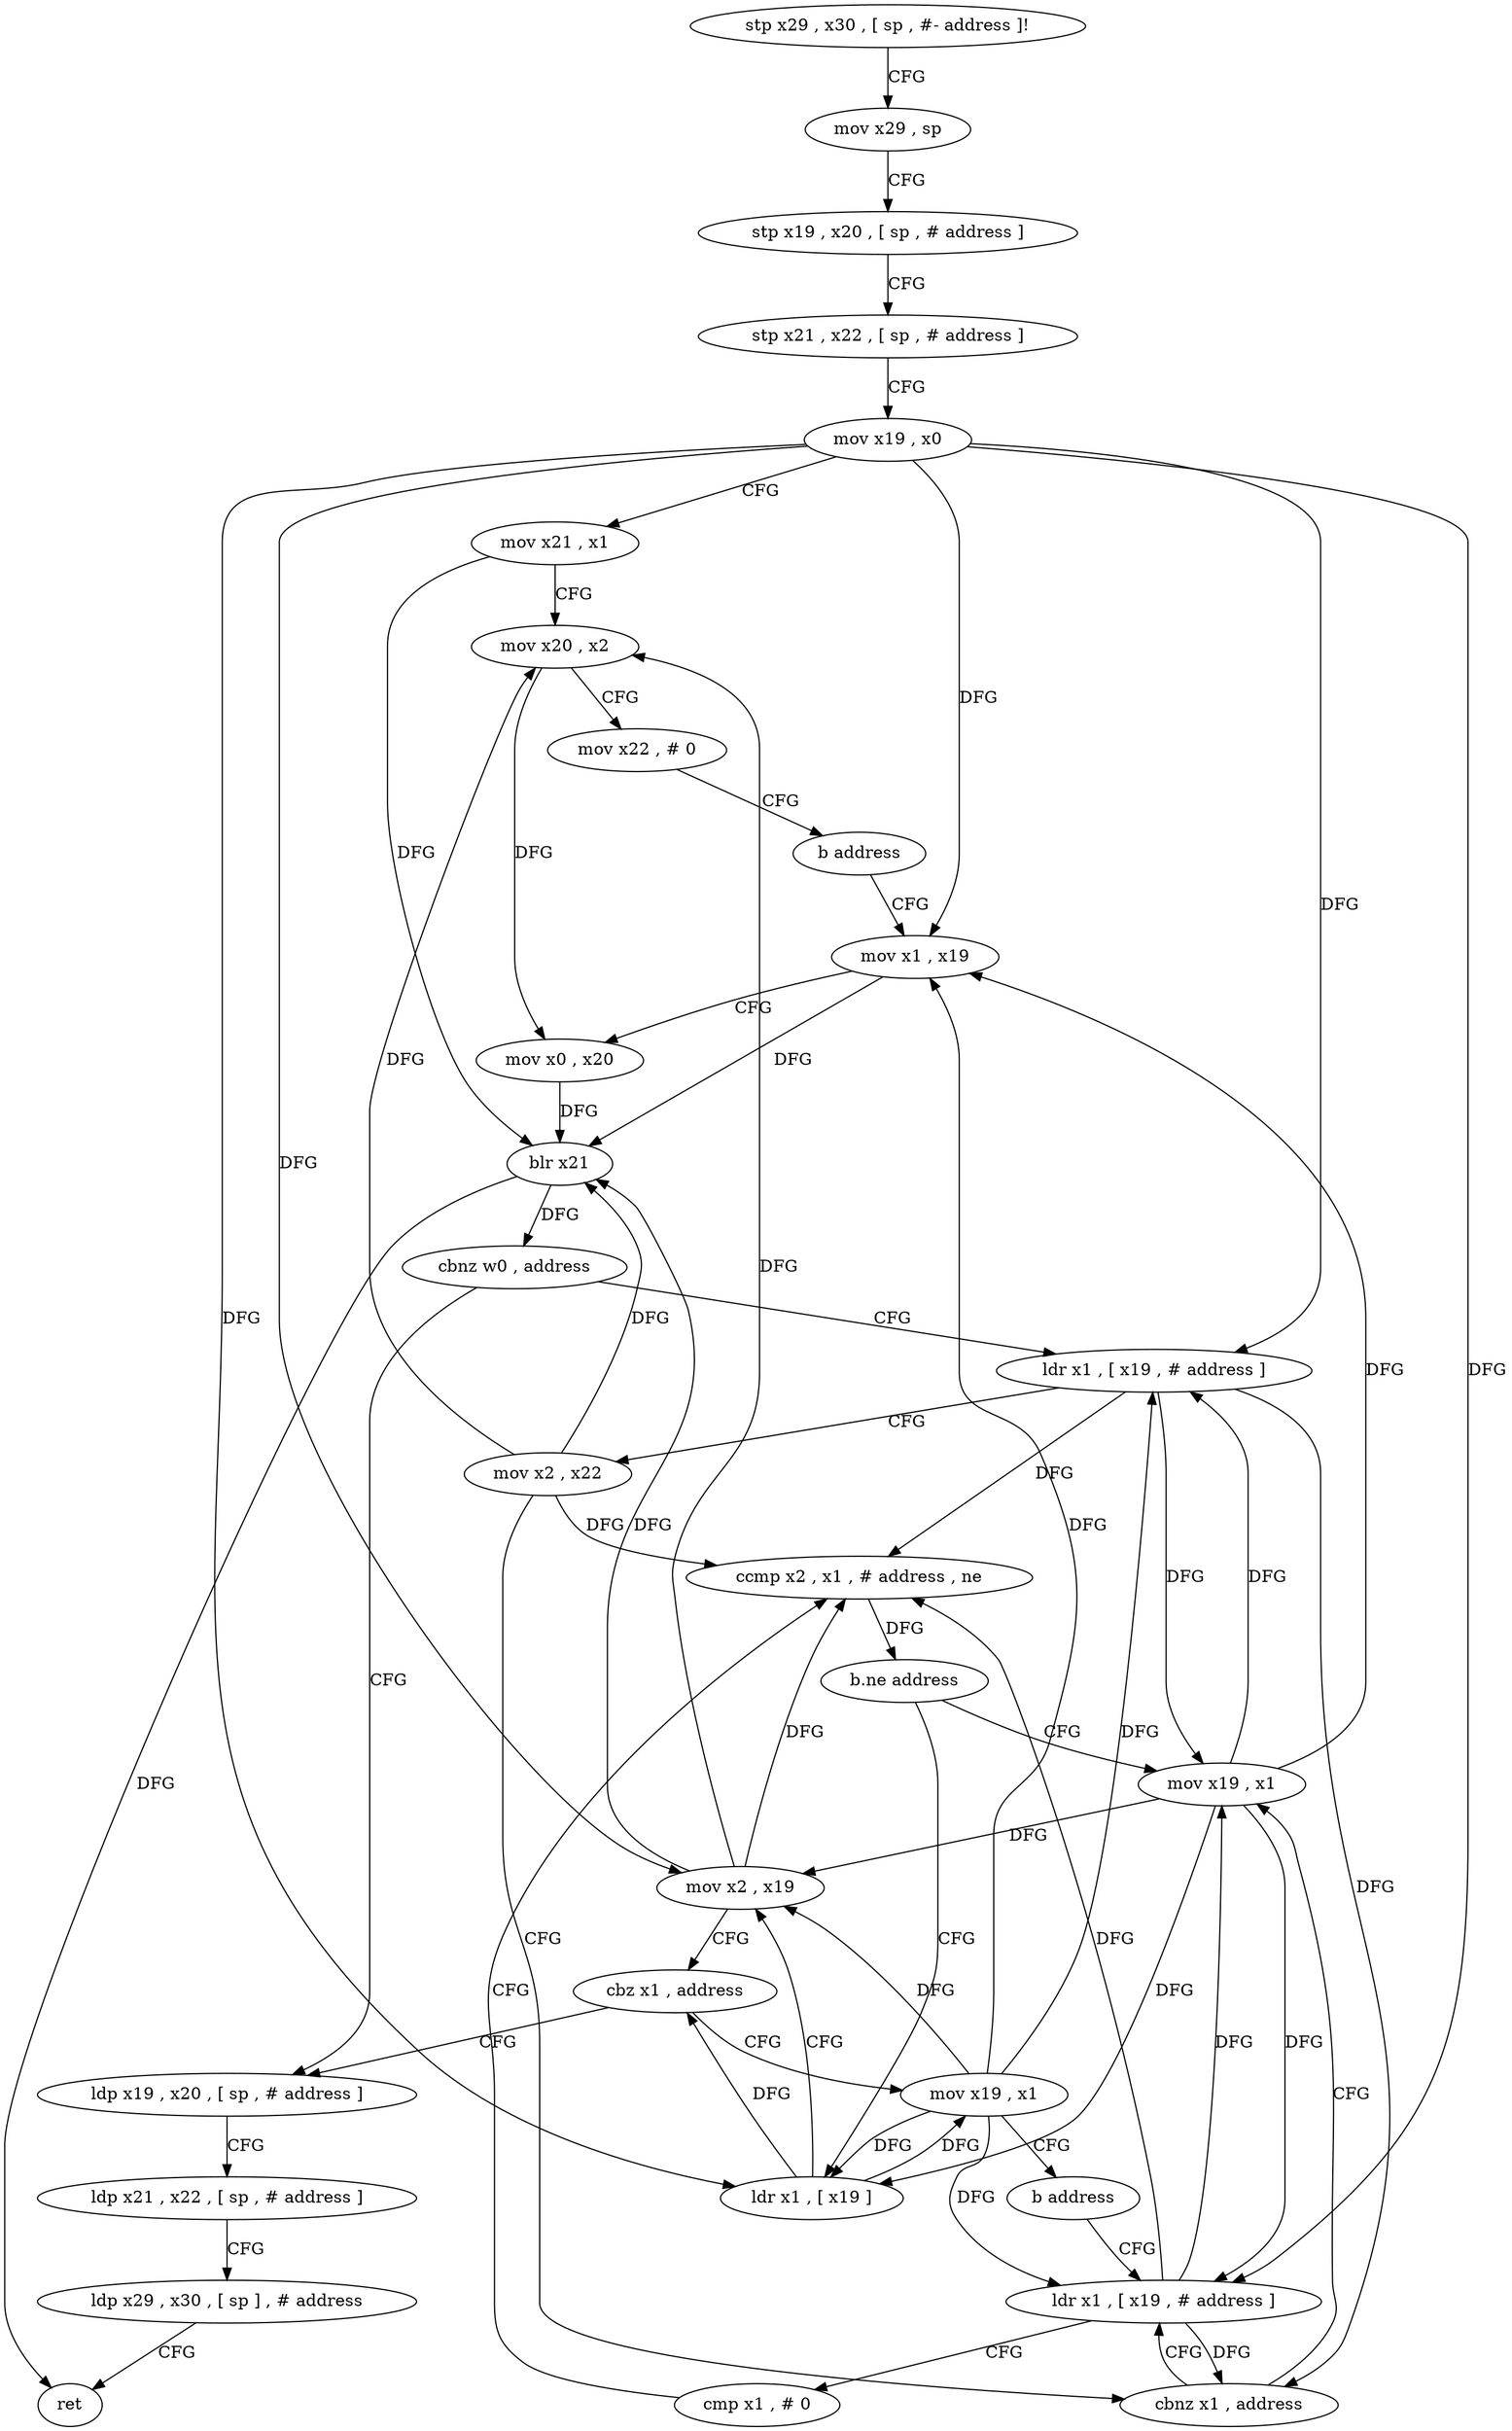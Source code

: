 digraph "func" {
"4322096" [label = "stp x29 , x30 , [ sp , #- address ]!" ]
"4322100" [label = "mov x29 , sp" ]
"4322104" [label = "stp x19 , x20 , [ sp , # address ]" ]
"4322108" [label = "stp x21 , x22 , [ sp , # address ]" ]
"4322112" [label = "mov x19 , x0" ]
"4322116" [label = "mov x21 , x1" ]
"4322120" [label = "mov x20 , x2" ]
"4322124" [label = "mov x22 , # 0" ]
"4322128" [label = "b address" ]
"4322136" [label = "mov x1 , x19" ]
"4322140" [label = "mov x0 , x20" ]
"4322144" [label = "blr x21" ]
"4322148" [label = "cbnz w0 , address" ]
"4322200" [label = "ldp x19 , x20 , [ sp , # address ]" ]
"4322152" [label = "ldr x1 , [ x19 , # address ]" ]
"4322204" [label = "ldp x21 , x22 , [ sp , # address ]" ]
"4322208" [label = "ldp x29 , x30 , [ sp ] , # address" ]
"4322212" [label = "ret" ]
"4322156" [label = "mov x2 , x22" ]
"4322160" [label = "cbnz x1 , address" ]
"4322132" [label = "mov x19 , x1" ]
"4322164" [label = "ldr x1 , [ x19 , # address ]" ]
"4322168" [label = "cmp x1 , # 0" ]
"4322172" [label = "ccmp x2 , x1 , # address , ne" ]
"4322176" [label = "b.ne address" ]
"4322180" [label = "ldr x1 , [ x19 ]" ]
"4322184" [label = "mov x2 , x19" ]
"4322188" [label = "cbz x1 , address" ]
"4322192" [label = "mov x19 , x1" ]
"4322196" [label = "b address" ]
"4322096" -> "4322100" [ label = "CFG" ]
"4322100" -> "4322104" [ label = "CFG" ]
"4322104" -> "4322108" [ label = "CFG" ]
"4322108" -> "4322112" [ label = "CFG" ]
"4322112" -> "4322116" [ label = "CFG" ]
"4322112" -> "4322136" [ label = "DFG" ]
"4322112" -> "4322152" [ label = "DFG" ]
"4322112" -> "4322164" [ label = "DFG" ]
"4322112" -> "4322180" [ label = "DFG" ]
"4322112" -> "4322184" [ label = "DFG" ]
"4322116" -> "4322120" [ label = "CFG" ]
"4322116" -> "4322144" [ label = "DFG" ]
"4322120" -> "4322124" [ label = "CFG" ]
"4322120" -> "4322140" [ label = "DFG" ]
"4322124" -> "4322128" [ label = "CFG" ]
"4322128" -> "4322136" [ label = "CFG" ]
"4322136" -> "4322140" [ label = "CFG" ]
"4322136" -> "4322144" [ label = "DFG" ]
"4322140" -> "4322144" [ label = "DFG" ]
"4322144" -> "4322148" [ label = "DFG" ]
"4322144" -> "4322212" [ label = "DFG" ]
"4322148" -> "4322200" [ label = "CFG" ]
"4322148" -> "4322152" [ label = "CFG" ]
"4322200" -> "4322204" [ label = "CFG" ]
"4322152" -> "4322156" [ label = "CFG" ]
"4322152" -> "4322160" [ label = "DFG" ]
"4322152" -> "4322132" [ label = "DFG" ]
"4322152" -> "4322172" [ label = "DFG" ]
"4322204" -> "4322208" [ label = "CFG" ]
"4322208" -> "4322212" [ label = "CFG" ]
"4322156" -> "4322160" [ label = "CFG" ]
"4322156" -> "4322120" [ label = "DFG" ]
"4322156" -> "4322144" [ label = "DFG" ]
"4322156" -> "4322172" [ label = "DFG" ]
"4322160" -> "4322132" [ label = "CFG" ]
"4322160" -> "4322164" [ label = "CFG" ]
"4322132" -> "4322136" [ label = "DFG" ]
"4322132" -> "4322152" [ label = "DFG" ]
"4322132" -> "4322164" [ label = "DFG" ]
"4322132" -> "4322180" [ label = "DFG" ]
"4322132" -> "4322184" [ label = "DFG" ]
"4322164" -> "4322168" [ label = "CFG" ]
"4322164" -> "4322160" [ label = "DFG" ]
"4322164" -> "4322132" [ label = "DFG" ]
"4322164" -> "4322172" [ label = "DFG" ]
"4322168" -> "4322172" [ label = "CFG" ]
"4322172" -> "4322176" [ label = "DFG" ]
"4322176" -> "4322132" [ label = "CFG" ]
"4322176" -> "4322180" [ label = "CFG" ]
"4322180" -> "4322184" [ label = "CFG" ]
"4322180" -> "4322188" [ label = "DFG" ]
"4322180" -> "4322192" [ label = "DFG" ]
"4322184" -> "4322188" [ label = "CFG" ]
"4322184" -> "4322120" [ label = "DFG" ]
"4322184" -> "4322144" [ label = "DFG" ]
"4322184" -> "4322172" [ label = "DFG" ]
"4322188" -> "4322200" [ label = "CFG" ]
"4322188" -> "4322192" [ label = "CFG" ]
"4322192" -> "4322196" [ label = "CFG" ]
"4322192" -> "4322136" [ label = "DFG" ]
"4322192" -> "4322152" [ label = "DFG" ]
"4322192" -> "4322164" [ label = "DFG" ]
"4322192" -> "4322180" [ label = "DFG" ]
"4322192" -> "4322184" [ label = "DFG" ]
"4322196" -> "4322164" [ label = "CFG" ]
}

